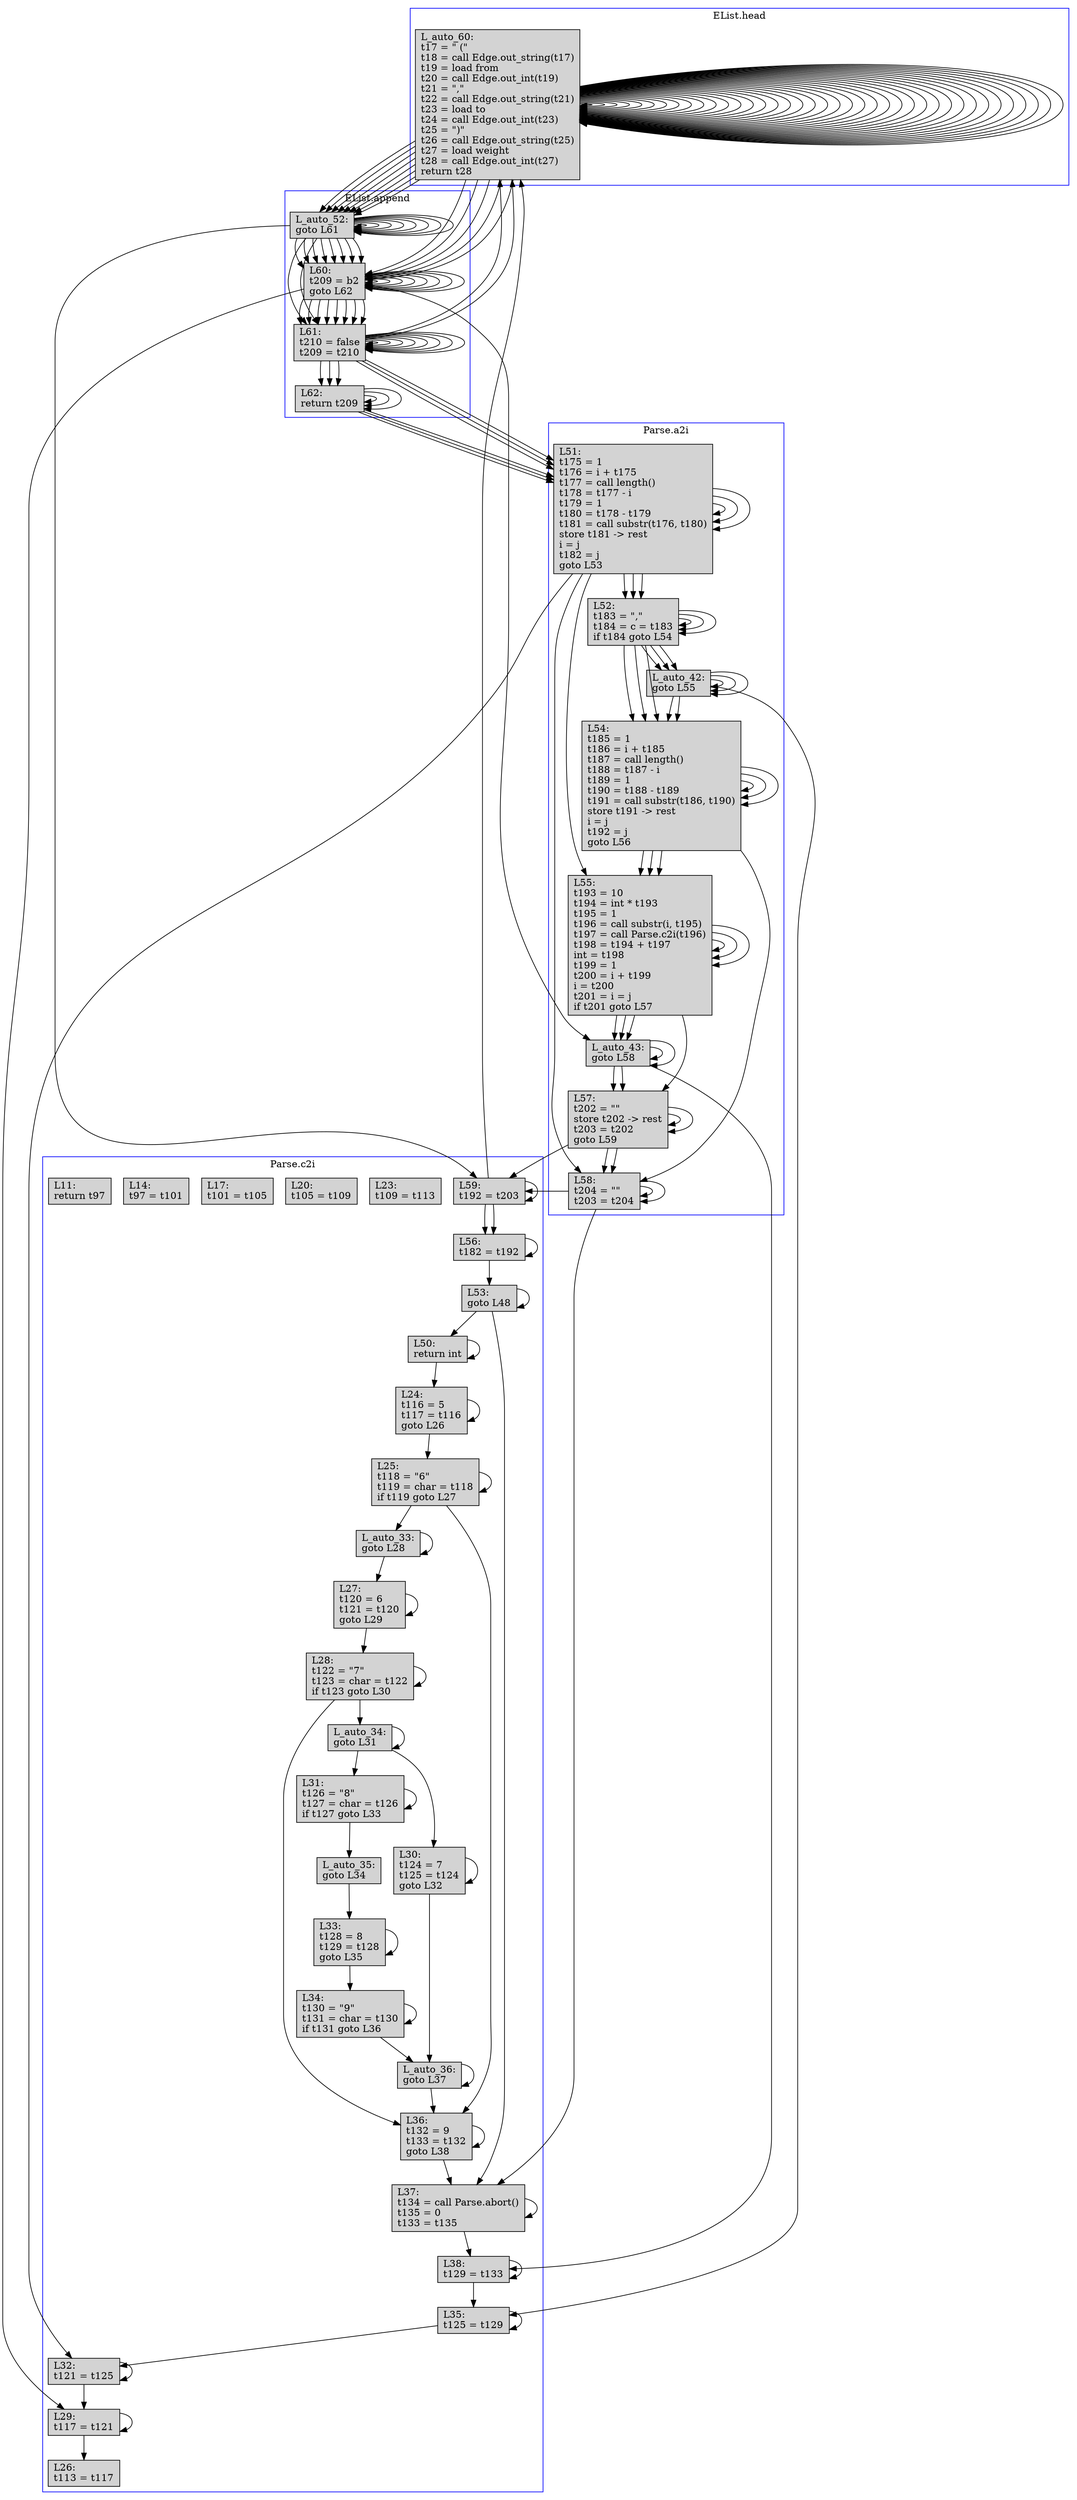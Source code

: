 digraph CFG {
    node [shape=box, style=filled, fillcolor=lightgrey];
    subgraph "cluster_EList_head" {
        label="EList.head";
        color=blue;
    node0 [label="L_auto_0:\lt30 = call EList.abort()\lt31 = load car\lreturn t31\l"];
    node0 -> node0;
    }
    subgraph "cluster_EList_print" {
        label="EList.print";
        color=blue;
    node0 [label="L_auto_1:\lt41 = \"\n\"\lt42 = call EList.out_string(t41)\lreturn t42\l"];
    node0 -> node0;
    }
    subgraph "cluster_EList_tail" {
        label="EList.tail";
        color=blue;
    node0 [label="L_auto_2:\lt32 = call EList.abort()\lreturn self\l"];
    node0 -> node0;
    }
    subgraph "cluster_EList_isNil" {
        label="EList.isNil";
        color=blue;
    node0 [label="L_auto_3:\lt29 = true\lreturn t29\l"];
    node0 -> node0;
    }
    subgraph "cluster_EList_append" {
        label="EList.append";
        color=blue;
    node0 [label="L_auto_4:\lparam l\lt35 = call isNil()\lif t35 goto L0\l"];
    node1 [label="L_auto_5:\lgoto L1\l"];
    node2 [label="L0:\lt36 = l\lgoto L2\l"];
    node3 [label="L1:\lt37 = call EList.tail()\lt38 = call append(l)\lt39 = call EList.head()\lt40 = call cons(t39)\lt36 = t40\l"];
    node4 [label="L2:\lreturn t36\l"];
    node0 -> node0;
    node0 -> node1;
    node0 -> node2;
    node1 -> node1;
    node1 -> node2;
    node2 -> node3;
    node2 -> node2;
    node3 -> node3;
    }
    subgraph "cluster_EList_cons" {
        label="EList.cons";
        color=blue;
    node0 [label="L_auto_6:\lparam e\lt33 = call new ECons()\lt34 = call init(e, self)\lreturn t34\l"];
    node0 -> node0;
    }
    subgraph "cluster_Graph_add_vertice" {
        label="Graph.add_vertice";
        color=blue;
    node0 [label="L_auto_7:\lparam v\lt0 = call outgoing()\lt1 = load edges\lt2 = call append(t1)\lstore t2 -> edges\lt3 = load vertices\lt4 = call cons(v)\lstore t4 -> vertices\lreturn t4\l"];
    node0 -> node0;
    }
    subgraph "cluster_Graph_print_V" {
        label="Graph.print_V";
        color=blue;
    node0 [label="L_auto_8:\lt7 = load vertices\lt8 = call print()\lreturn t8\l"];
    node0 -> node0;
    }
    subgraph "cluster_Graph_print_E" {
        label="Graph.print_E";
        color=blue;
    node0 [label="L_auto_9:\lt5 = load edges\lt6 = call print()\lreturn t6\l"];
    node0 -> node0;
    }
    subgraph "cluster_VList_head" {
        label="VList.head";
        color=blue;
    node0 [label="L_auto_10:\lt51 = call VList.abort()\lt52 = load car\lreturn t52\l"];
    node0 -> node0;
    }
    subgraph "cluster_VList_print" {
        label="VList.print";
        color=blue;
    node0 [label="L_auto_11:\lt56 = \"\n\"\lt57 = call VList.out_string(t56)\lreturn t57\l"];
    node0 -> node0;
    }
    subgraph "cluster_VList_tail" {
        label="VList.tail";
        color=blue;
    node0 [label="L_auto_12:\lt53 = call VList.abort()\lreturn self\l"];
    node0 -> node0;
    }
    subgraph "cluster_VList_isNil" {
        label="VList.isNil";
        color=blue;
    node0 [label="L_auto_13:\lt50 = true\lreturn t50\l"];
    node0 -> node0;
    }
    subgraph "cluster_VList_cons" {
        label="VList.cons";
        color=blue;
    node0 [label="L_auto_14:\lparam v\lt54 = call new VCons()\lt55 = call init(v, self)\lreturn t55\l"];
    node0 -> node0;
    }
    subgraph "cluster_Vertice_outgoing" {
        label="Vertice.outgoing";
        color=blue;
    node0 [label="L_auto_15:\lt9 = load out\lreturn t9\l"];
    node0 -> node0;
    }
    subgraph "cluster_Vertice_number" {
        label="Vertice.number";
        color=blue;
    node0 [label="L_auto_16:\lt10 = load num\lreturn t10\l"];
    node0 -> node0;
    }
    subgraph "cluster_Vertice_init" {
        label="Vertice.init";
        color=blue;
    node0 [label="L_auto_17:\lparam n\lstore n -> num\lreturn self\l"];
    node0 -> node0;
    }
    subgraph "cluster_Vertice_print" {
        label="Vertice.print";
        color=blue;
    node0 [label="L_auto_18:\lt13 = load num\lt14 = call Vertice.out_int(t13)\lt15 = load out\lt16 = call print()\lreturn t16\l"];
    node0 -> node0;
    }
    subgraph "cluster_Vertice_add_out" {
        label="Vertice.add_out";
        color=blue;
    node0 [label="L_auto_19:\lparam s\lt11 = load out\lt12 = call cons(s)\lstore t12 -> out\lreturn self\l"];
    node0 -> node0;
    }
    subgraph "cluster_Parse_parse_line" {
        label="Parse.parse_line";
        color=blue;
    node0 [label="L_auto_20:\lparam s\lt78 = call new Vertice()\lt79 = call Parse.a2i(s)\lt80 = call init(t79)\lv = t80\l"];
    node1 [label="L6:\lt81 = load rest\lt82 = call length()\lt83 = 0\lt84 = t82 = t83\lt85 = not t84\lif t85 goto L7\l"];
    node2 [label="L_auto_21:\lgoto L8\l"];
    node3 [label="L7:\lt86 = load rest\lt87 = call Parse.a2i(t86)\lsucc = t87\lt88 = load rest\lt89 = call Parse.a2i(t88)\lweight = t89\lt90 = call new Edge()\lt91 = call number()\lt92 = call init(t91, succ, weight)\lt93 = call add_out(t92)\lgoto L6\l"];
    node4 [label="L8:\lreturn v\l"];
    node0 -> node0;
    node0 -> node1;
    node1 -> node1;
    node1 -> node2;
    node1 -> node3;
    node2 -> node2;
    node2 -> node3;
    node3 -> node3;
    node3 -> node0;
    }
    subgraph "cluster_Parse_a2i" {
        label="Parse.a2i";
        color=blue;
    node0 [label="L_auto_22:\lparam s\lt136 = call length()\lt137 = 0\lt138 = t136 = t137\lif t138 goto L39\l"];
    node1 [label="L_auto_23:\lgoto L40\l"];
    node2 [label="L39:\lt139 = 0\lt140 = t139\lgoto L41\l"];
    node3 [label="L40:\lt141 = 0\lt142 = 1\lt143 = call substr(t141, t142)\lt144 = \"-\"\lt145 = t143 = t144\lif t145 goto L42\l"];
    node4 [label="L_auto_24:\lgoto L43\l"];
    node5 [label="L42:\lt146 = 1\lt147 = call length()\lt148 = 1\lt149 = t147 - t148\lt150 = call substr(t146, t149)\lt151 = call Parse.a2i_aux(t150)\lt152 = ~ t151\lt153 = t152\lgoto L44\l"];
    node6 [label="L43:\lt154 = 0\lt155 = 1\lt156 = call substr(t154, t155)\lt157 = \" \"\lt158 = t156 = t157\lif t158 goto L45\l"];
    node7 [label="L_auto_25:\lgoto L46\l"];
    node8 [label="L45:\lt159 = 1\lt160 = call length()\lt161 = 1\lt162 = t160 - t161\lt163 = call substr(t159, t162)\lt164 = call Parse.a2i(t163)\lt165 = t164\lgoto L47\l"];
    node9 [label="L46:\lt166 = call Parse.a2i_aux(s)\lt165 = t166\l"];
    node10 [label="L47:\lt153 = t165\l"];
    node11 [label="L44:\lt140 = t153\l"];
    node12 [label="L41:\lreturn t140\l"];
    node0 -> node0;
    node0 -> node1;
    node0 -> node2;
    node1 -> node1;
    node1 -> node2;
    node2 -> node2;
    node2 -> node10;
    node2 -> node3;
    node3 -> node3;
    node3 -> node5;
    node3 -> node4;
    node4 -> node4;
    node4 -> node5;
    node5 -> node5;
    node5 -> node9;
    node5 -> node6;
    node6 -> node6;
    node6 -> node8;
    node6 -> node7;
    node7 -> node7;
    node7 -> node8;
    node8 -> node8;
    node8 -> node9;
    node9 -> node9;
    node9 -> node10;
    node10 -> node10;
    }
    subgraph "cluster_Parse_c2i" {
        label="Parse.c2i";
        color=blue;
    node0 [label="L_auto_26:\lparam char\lt94 = \"0\"\lt95 = char = t94\lif t95 goto L9\l"];
    node1 [label="L_auto_27:\lgoto L10\l"];
    node2 [label="L9:\lt96 = 0\lt97 = t96\lgoto L11\l"];
    node3 [label="L10:\lt98 = \"1\"\lt99 = char = t98\lif t99 goto L12\l"];
    node4 [label="L_auto_28:\lgoto L13\l"];
    node5 [label="L12:\lt100 = 1\lt101 = t100\lgoto L14\l"];
    node6 [label="L13:\lt102 = \"2\"\lt103 = char = t102\lif t103 goto L15\l"];
    node7 [label="L_auto_29:\lgoto L16\l"];
    node8 [label="L15:\lt104 = 2\lt105 = t104\lgoto L17\l"];
    node9 [label="L16:\lt106 = \"3\"\lt107 = char = t106\lif t107 goto L18\l"];
    node10 [label="L_auto_30:\lgoto L19\l"];
    node11 [label="L18:\lt108 = 3\lt109 = t108\lgoto L20\l"];
    node12 [label="L19:\lt110 = \"4\"\lt111 = char = t110\lif t111 goto L21\l"];
    node13 [label="L_auto_31:\lgoto L22\l"];
    node14 [label="L21:\lt112 = 4\lt113 = t112\lgoto L23\l"];
    node15 [label="L22:\lt114 = \"5\"\lt115 = char = t114\lif t115 goto L24\l"];
    node16 [label="L_auto_32:\lgoto L25\l"];
    node17 [label="L24:\lt116 = 5\lt117 = t116\lgoto L26\l"];
    node18 [label="L25:\lt118 = \"6\"\lt119 = char = t118\lif t119 goto L27\l"];
    node19 [label="L_auto_33:\lgoto L28\l"];
    node20 [label="L27:\lt120 = 6\lt121 = t120\lgoto L29\l"];
    node21 [label="L28:\lt122 = \"7\"\lt123 = char = t122\lif t123 goto L30\l"];
    node22 [label="L_auto_34:\lgoto L31\l"];
    node23 [label="L30:\lt124 = 7\lt125 = t124\lgoto L32\l"];
    node24 [label="L31:\lt126 = \"8\"\lt127 = char = t126\lif t127 goto L33\l"];
    node25 [label="L_auto_35:\lgoto L34\l"];
    node26 [label="L33:\lt128 = 8\lt129 = t128\lgoto L35\l"];
    node27 [label="L34:\lt130 = \"9\"\lt131 = char = t130\lif t131 goto L36\l"];
    node28 [label="L_auto_36:\lgoto L37\l"];
    node29 [label="L36:\lt132 = 9\lt133 = t132\lgoto L38\l"];
    node30 [label="L37:\lt134 = call Parse.abort()\lt135 = 0\lt133 = t135\l"];
    node31 [label="L38:\lt129 = t133\l"];
    node32 [label="L35:\lt125 = t129\l"];
    node33 [label="L32:\lt121 = t125\l"];
    node34 [label="L29:\lt117 = t121\l"];
    node35 [label="L26:\lt113 = t117\l"];
    node36 [label="L23:\lt109 = t113\l"];
    node37 [label="L20:\lt105 = t109\l"];
    node38 [label="L17:\lt101 = t105\l"];
    node39 [label="L14:\lt97 = t101\l"];
    node40 [label="L11:\lreturn t97\l"];
    node0 -> node0;
    node0 -> node1;
    node0 -> node2;
    node1 -> node1;
    node1 -> node2;
    node2 -> node2;
    node2 -> node34;
    node2 -> node3;
    node3 -> node3;
    node3 -> node5;
    node3 -> node4;
    node4 -> node4;
    node4 -> node5;
    node5 -> node33;
    node5 -> node5;
    node5 -> node6;
    node6 -> node6;
    node6 -> node8;
    node6 -> node7;
    node7 -> node7;
    node7 -> node32;
    node8 -> node8;
    node8 -> node9;
    node9 -> node10;
    node9 -> node9;
    node10 -> node31;
    node10 -> node11;
    node11 -> node11;
    node11 -> node12;
    node11 -> node13;
    node12 -> node12;
    node12 -> node30;
    node13 -> node13;
    node13 -> node14;
    node14 -> node14;
    node14 -> node15;
    node15 -> node15;
    node15 -> node30;
    node15 -> node16;
    node16 -> node16;
    node16 -> node17;
    node17 -> node17;
    node17 -> node18;
    node18 -> node18;
    node18 -> node29;
    node18 -> node19;
    node19 -> node19;
    node19 -> node20;
    node20 -> node21;
    node20 -> node20;
    node21 -> node29;
    node21 -> node21;
    node21 -> node22;
    node22 -> node22;
    node22 -> node23;
    node22 -> node24;
    node23 -> node23;
    node23 -> node28;
    node24 -> node24;
    node24 -> node25;
    node25 -> node26;
    node26 -> node26;
    node26 -> node27;
    node27 -> node27;
    node27 -> node28;
    node28 -> node28;
    node28 -> node29;
    node29 -> node29;
    node29 -> node30;
    node30 -> node30;
    node30 -> node31;
    node31 -> node31;
    node31 -> node32;
    node32 -> node32;
    node32 -> node33;
    node33 -> node33;
    node33 -> node34;
    node34 -> node34;
    node34 -> node35;
    }
    subgraph "cluster_Parse_read_input" {
        label="Parse.read_input";
        color=blue;
    node0 [label="L_auto_37:\lt65 = call new Graph()\lg = t65\lt66 = call Parse.in_string()\lline = t66\l"];
    node1 [label="L3:\lt67 = load boolop\lt68 = \"\n\"\lt69 = line = t68\lt70 = not t69\lt71 = \"\"\lt72 = line = t71\lt73 = not t72\lt74 = call and(t70, t73)\lif t74 goto L4\l"];
    node2 [label="L_auto_38:\lgoto L5\l"];
    node3 [label="L4:\lt75 = call Parse.parse_line(line)\lt76 = call add_vertice(t75)\lt77 = call Parse.in_string()\lline = t77\lgoto L3\l"];
    node4 [label="L5:\lreturn g\l"];
    node0 -> node0;
    node0 -> node1;
    node1 -> node1;
    node1 -> node2;
    node1 -> node3;
    node2 -> node2;
    node2 -> node3;
    node3 -> node3;
    node3 -> node0;
    }
    subgraph "cluster_Parse_a2i_aux" {
        label="Parse.a2i_aux";
        color=blue;
    node0 [label="L_auto_39:\lparam s\lt167 = 0\lint = t167\lt168 = call length()\lj = t168\lt169 = 0\li = t169\l"];
    node1 [label="L48:\lt170 = i < j\lif t170 goto L49\l"];
    node2 [label="L_auto_40:\lgoto L50\l"];
    node3 [label="L49:\lt171 = 1\lt172 = call substr(i, t171)\lc = t172\lt173 = \" \"\lt174 = c = t173\lif t174 goto L51\l"];
    node4 [label="L_auto_41:\lgoto L52\l"];
    node5 [label="L51:\lt175 = 1\lt176 = i + t175\lt177 = call length()\lt178 = t177 - i\lt179 = 1\lt180 = t178 - t179\lt181 = call substr(t176, t180)\lstore t181 -> rest\li = j\lt182 = j\lgoto L53\l"];
    node6 [label="L52:\lt183 = \",\"\lt184 = c = t183\lif t184 goto L54\l"];
    node7 [label="L_auto_42:\lgoto L55\l"];
    node8 [label="L54:\lt185 = 1\lt186 = i + t185\lt187 = call length()\lt188 = t187 - i\lt189 = 1\lt190 = t188 - t189\lt191 = call substr(t186, t190)\lstore t191 -> rest\li = j\lt192 = j\lgoto L56\l"];
    node9 [label="L55:\lt193 = 10\lt194 = int * t193\lt195 = 1\lt196 = call substr(i, t195)\lt197 = call Parse.c2i(t196)\lt198 = t194 + t197\lint = t198\lt199 = 1\lt200 = i + t199\li = t200\lt201 = i = j\lif t201 goto L57\l"];
    node10 [label="L_auto_43:\lgoto L58\l"];
    node11 [label="L57:\lt202 = \"\"\lstore t202 -> rest\lt203 = t202\lgoto L59\l"];
    node12 [label="L58:\lt204 = \"\"\lt203 = t204\l"];
    node13 [label="L59:\lt192 = t203\l"];
    node14 [label="L56:\lt182 = t192\l"];
    node15 [label="L53:\lgoto L48\l"];
    node16 [label="L50:\lreturn int\l"];
    node0 -> node0;
    node0 -> node1;
    node1 -> node1;
    node1 -> node2;
    node1 -> node13;
    node2 -> node2;
    node2 -> node3;
    node3 -> node3;
    node3 -> node5;
    node3 -> node4;
    node4 -> node4;
    node4 -> node5;
    node5 -> node5;
    node5 -> node12;
    node5 -> node6;
    node6 -> node6;
    node6 -> node8;
    node6 -> node7;
    node7 -> node7;
    node7 -> node8;
    node8 -> node8;
    node8 -> node12;
    node8 -> node9;
    node9 -> node9;
    node9 -> node11;
    node9 -> node10;
    node10 -> node10;
    node10 -> node11;
    node11 -> node11;
    node11 -> node12;
    node12 -> node12;
    node12 -> node13;
    node13 -> node0;
    node13 -> node14;
    }
    subgraph "cluster_ECons_head" {
        label="ECons.head";
        color=blue;
    node0 [label="L_auto_44:\lt44 = load car\lreturn t44\l"];
    node0 -> node0;
    }
    subgraph "cluster_ECons_init" {
        label="ECons.init";
        color=blue;
    node0 [label="L_auto_45:\lparam e\lparam rest\lstore e -> car\lstore rest -> cdr\lreturn self\l"];
    node0 -> node0;
    }
    subgraph "cluster_ECons_print" {
        label="ECons.print";
        color=blue;
    node0 [label="L_auto_46:\lt46 = load car\lt47 = call print()\lt48 = load cdr\lt49 = call print()\lreturn t49\l"];
    node0 -> node0;
    }
    subgraph "cluster_ECons_tail" {
        label="ECons.tail";
        color=blue;
    node0 [label="L_auto_47:\lt45 = load cdr\lreturn t45\l"];
    node0 -> node0;
    }
    subgraph "cluster_ECons_isNil" {
        label="ECons.isNil";
        color=blue;
    node0 [label="L_auto_48:\lt43 = false\lreturn t43\l"];
    node0 -> node0;
    }
    subgraph "cluster_BoolOp_or" {
        label="BoolOp.or";
        color=blue;
    node0 [label="L_auto_49:\lparam b1\lparam b2\lif b1 goto L63\l"];
    node1 [label="L_auto_50:\lgoto L64\l"];
    node2 [label="L63:\lt211 = true\lt212 = t211\lgoto L65\l"];
    node3 [label="L64:\lt212 = b2\l"];
    node4 [label="L65:\lreturn t212\l"];
    node0 -> node0;
    node0 -> node1;
    node0 -> node2;
    node1 -> node1;
    node1 -> node2;
    node2 -> node2;
    node2 -> node3;
    node3 -> node3;
    }
    subgraph "cluster_BoolOp_and" {
        label="BoolOp.and";
        color=blue;
    node0 [label="L_auto_51:\lparam b1\lparam b2\lif b1 goto L60\l"];
    node1 [label="L_auto_52:\lgoto L61\l"];
    node2 [label="L60:\lt209 = b2\lgoto L62\l"];
    node3 [label="L61:\lt210 = false\lt209 = t210\l"];
    node4 [label="L62:\lreturn t209\l"];
    node0 -> node0;
    node0 -> node1;
    node0 -> node2;
    node1 -> node1;
    node1 -> node2;
    node2 -> node3;
    node2 -> node2;
    node3 -> node3;
    }
    subgraph "cluster_VCons_head" {
        label="VCons.head";
        color=blue;
    node0 [label="L_auto_53:\lt59 = load car\lreturn t59\l"];
    node0 -> node0;
    }
    subgraph "cluster_VCons_init" {
        label="VCons.init";
        color=blue;
    node0 [label="L_auto_54:\lparam v\lparam rest\lstore v -> car\lstore rest -> cdr\lreturn self\l"];
    node0 -> node0;
    }
    subgraph "cluster_VCons_print" {
        label="VCons.print";
        color=blue;
    node0 [label="L_auto_55:\lt61 = load car\lt62 = call print()\lt63 = load cdr\lt64 = call print()\lreturn t64\l"];
    node0 -> node0;
    }
    subgraph "cluster_VCons_tail" {
        label="VCons.tail";
        color=blue;
    node0 [label="L_auto_56:\lt60 = load cdr\lreturn t60\l"];
    node0 -> node0;
    }
    subgraph "cluster_VCons_isNil" {
        label="VCons.isNil";
        color=blue;
    node0 [label="L_auto_57:\lt58 = false\lreturn t58\l"];
    node0 -> node0;
    }
    subgraph "cluster_Main_main" {
        label="Main.main";
        color=blue;
    node0 [label="L_auto_58:\lt205 = load g\lt206 = call print_V()\lt207 = load g\lt208 = call print_E()\lreturn t208\l"];
    node0 -> node0;
    }
    subgraph "cluster_Edge_init" {
        label="Edge.init";
        color=blue;
    node0 [label="L_auto_59:\lparam f\lparam t\lparam w\lstore f -> from\lstore t -> to\lstore w -> weight\lreturn self\l"];
    node0 -> node0;
    }
    subgraph "cluster_Edge_print" {
        label="Edge.print";
        color=blue;
    node0 [label="L_auto_60:\lt17 = \" (\"\lt18 = call Edge.out_string(t17)\lt19 = load from\lt20 = call Edge.out_int(t19)\lt21 = \",\"\lt22 = call Edge.out_string(t21)\lt23 = load to\lt24 = call Edge.out_int(t23)\lt25 = \")\"\lt26 = call Edge.out_string(t25)\lt27 = load weight\lt28 = call Edge.out_int(t27)\lreturn t28\l"];
    node0 -> node0;
    }
}

